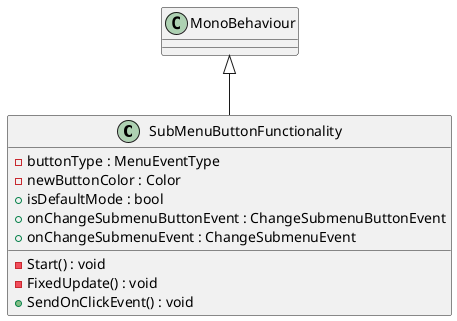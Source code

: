 @startuml
class SubMenuButtonFunctionality {
    - buttonType : MenuEventType
    - newButtonColor : Color
    + isDefaultMode : bool
    - Start() : void
    - FixedUpdate() : void
    + SendOnClickEvent() : void
    + onChangeSubmenuButtonEvent : ChangeSubmenuButtonEvent
    + onChangeSubmenuEvent : ChangeSubmenuEvent
}
MonoBehaviour <|-- SubMenuButtonFunctionality
@enduml
